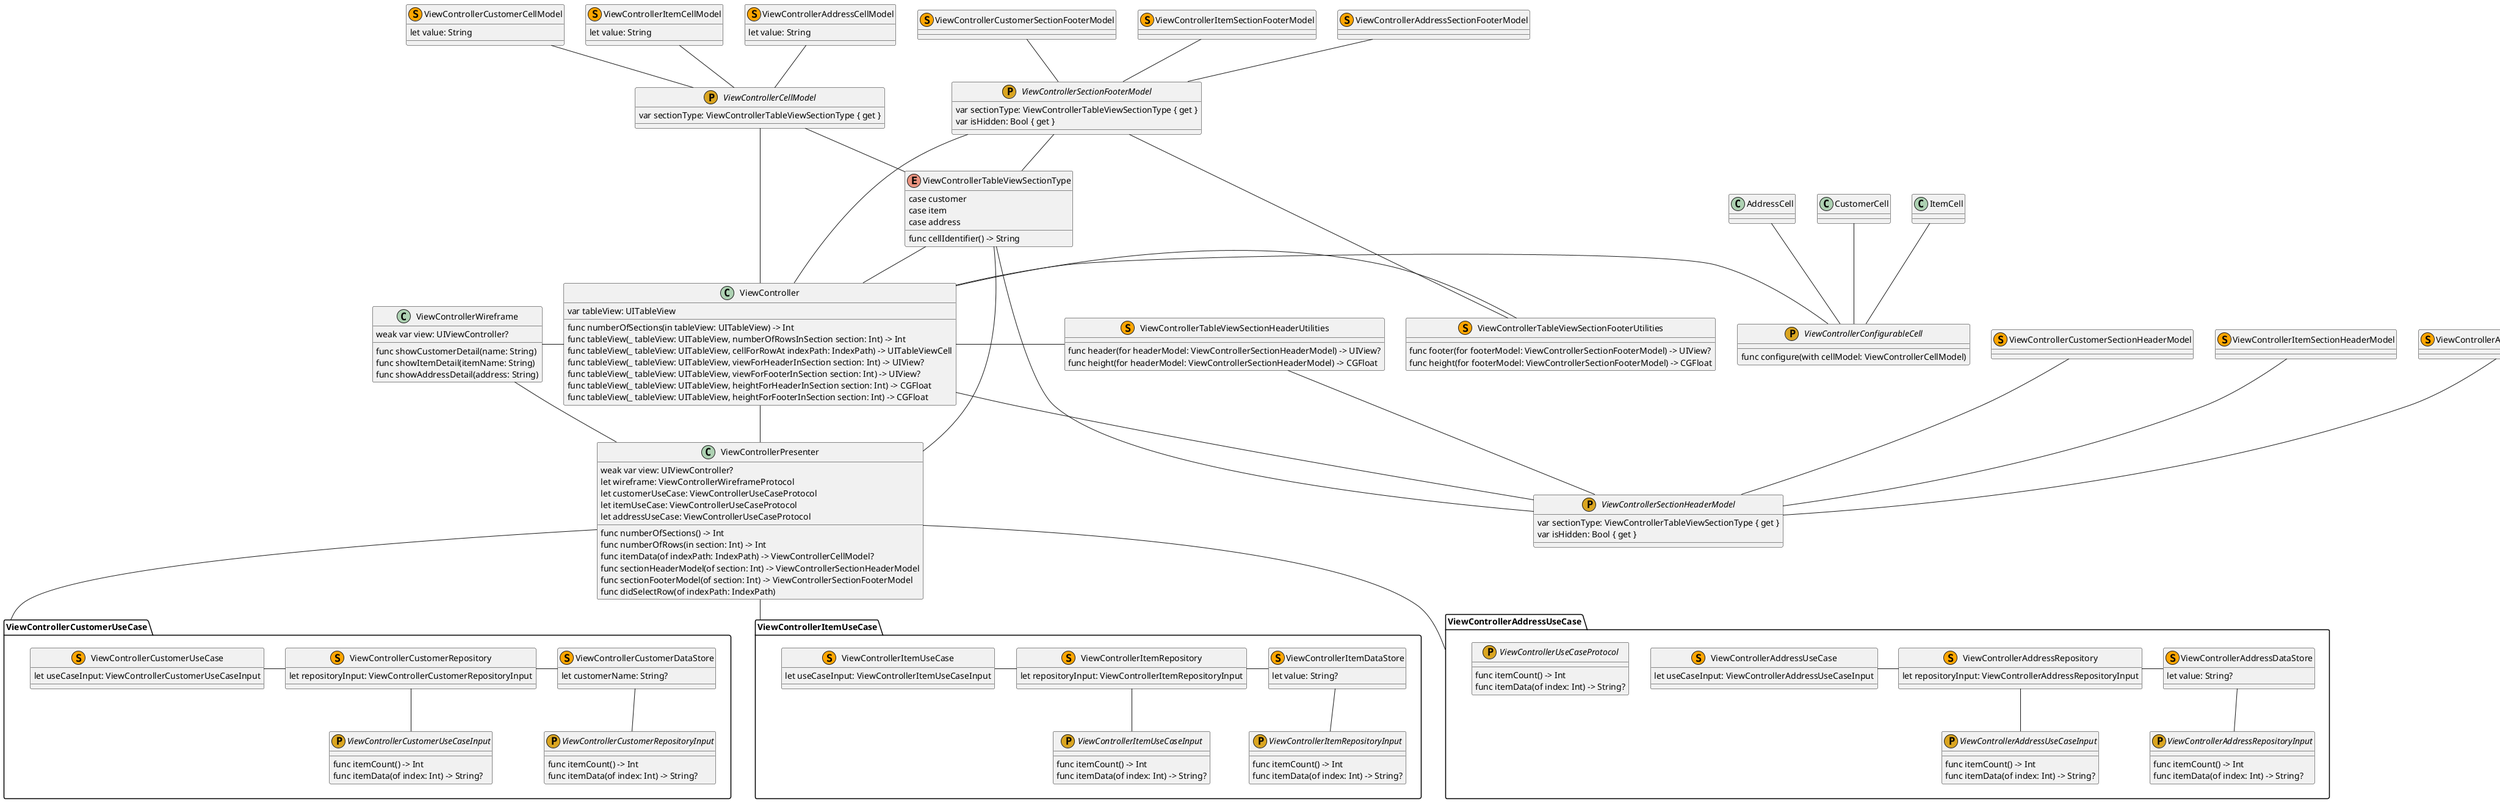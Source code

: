 @startuml

class CustomerCell {

}

class ItemCell {

}

class AddressCell {

}

abstract ViewControllerConfigurableCell << (P, GoldenRod) >> {
    func configure(with cellModel: ViewControllerCellModel)
}

CustomerCell -down- ViewControllerConfigurableCell
ItemCell -down- ViewControllerConfigurableCell
AddressCell -down- ViewControllerConfigurableCell


class ViewControllerCustomerCellModel << (S, Orange) >> {
    let value: String
}

class ViewControllerItemCellModel << (S, Orange) >> {
    let value: String
}

class ViewControllerAddressCellModel << (S, Orange) >> {
    let value: String
}

abstract ViewControllerCellModel<< (P, GoldenRod) >> {
    var sectionType: ViewControllerTableViewSectionType { get }
}

ViewControllerCustomerCellModel -down- ViewControllerCellModel
ViewControllerItemCellModel -down- ViewControllerCellModel
ViewControllerAddressCellModel -down- ViewControllerCellModel

class ViewControllerCustomerSectionHeaderModel << (S, Orange) >> {
}

class ViewControllerItemSectionHeaderModel << (S, Orange) >> {
}

class ViewControllerAddressSectionHeaderModel << (S, Orange) >> {
}

abstract ViewControllerSectionHeaderModel << (P, GoldenRod) >> {
    var sectionType: ViewControllerTableViewSectionType { get }
    var isHidden: Bool { get }
}

ViewControllerCustomerSectionHeaderModel -down-ViewControllerSectionHeaderModel
ViewControllerItemSectionHeaderModel -down-ViewControllerSectionHeaderModel
ViewControllerAddressSectionHeaderModel -down-ViewControllerSectionHeaderModel

class ViewControllerCustomerSectionFooterModel << (S, Orange) >> {
}

class ViewControllerItemSectionFooterModel << (S, Orange) >> {
}

class ViewControllerAddressSectionFooterModel << (S, Orange) >> {
}

abstract ViewControllerSectionFooterModel << (P, GoldenRod) >> {
    var sectionType: ViewControllerTableViewSectionType { get }
    var isHidden: Bool { get }
}

ViewControllerCustomerSectionFooterModel -down- ViewControllerSectionFooterModel
ViewControllerItemSectionFooterModel -down- ViewControllerSectionFooterModel
ViewControllerAddressSectionFooterModel -down- ViewControllerSectionFooterModel

enum ViewControllerTableViewSectionType {
    case customer
    case item
    case address

    func cellIdentifier() -> String
}

ViewControllerCellModel -down- ViewControllerTableViewSectionType
ViewControllerSectionHeaderModel -down- ViewControllerTableViewSectionType
ViewControllerSectionFooterModel -down- ViewControllerTableViewSectionType

class ViewControllerWireframe {
    weak var view: UIViewController?

    func showCustomerDetail(name: String)
    func showItemDetail(itemName: String)
    func showAddressDetail(address: String)
}

class ViewController {
    var tableView: UITableView
    func numberOfSections(in tableView: UITableView) -> Int
    func tableView(_ tableView: UITableView, numberOfRowsInSection section: Int) -> Int
    func tableView(_ tableView: UITableView, cellForRowAt indexPath: IndexPath) -> UITableViewCell
    func tableView(_ tableView: UITableView, viewForHeaderInSection section: Int) -> UIView?
    func tableView(_ tableView: UITableView, viewForFooterInSection section: Int) -> UIView?
    func tableView(_ tableView: UITableView, heightForHeaderInSection section: Int) -> CGFloat
    func tableView(_ tableView: UITableView, heightForFooterInSection section: Int) -> CGFloat

}

class ViewControllerPresenter {
    weak var view: UIViewController?
    let wireframe: ViewControllerWireframeProtocol
    let customerUseCase: ViewControllerUseCaseProtocol
    let itemUseCase: ViewControllerUseCaseProtocol
    let addressUseCase: ViewControllerUseCaseProtocol

    func numberOfSections() -> Int
    func numberOfRows(in section: Int) -> Int
    func itemData(of indexPath: IndexPath) -> ViewControllerCellModel?
    func sectionHeaderModel(of section: Int) -> ViewControllerSectionHeaderModel
    func sectionFooterModel(of section: Int) -> ViewControllerSectionFooterModel
    func didSelectRow(of indexPath: IndexPath)
}

nameSpace ViewControllerCustomerUseCase{
    class ViewControllerCustomerUseCase << (S, Orange) >> {
        let useCaseInput: ViewControllerCustomerUseCaseInput
    }

    abstract ViewControllerCustomerUseCaseInput << (P, GoldenRod) >> {
        func itemCount() -> Int
        func itemData(of index: Int) -> String?
    }

    class ViewControllerCustomerRepository << (S, Orange) >> {
        let repositoryInput: ViewControllerCustomerRepositoryInput
    }

    abstract ViewControllerCustomerRepositoryInput << (P, GoldenRod) >> {
        func itemCount() -> Int
        func itemData(of index: Int) -> String?
    }

    class ViewControllerCustomerDataStore << (S, Orange) >> {
        let customerName: String?
    }

    ViewControllerCustomerUseCase -right- ViewControllerCustomerRepository
    ViewControllerCustomerRepository -right- ViewControllerCustomerDataStore

    ViewControllerCustomerUseCaseInput -up- ViewControllerCustomerRepository
    ViewControllerCustomerRepositoryInput -up- ViewControllerCustomerDataStore
}

namespace ViewControllerItemUseCase {
    class ViewControllerItemUseCase << (S, Orange) >> {
        let useCaseInput: ViewControllerItemUseCaseInput
    }

    abstract ViewControllerItemUseCaseInput << (P, GoldenRod) >> {
        func itemCount() -> Int
        func itemData(of index: Int) -> String?
    }

    class ViewControllerItemRepository << (S, Orange) >> {
        let repositoryInput: ViewControllerItemRepositoryInput
    }

    abstract ViewControllerItemRepositoryInput << (P, GoldenRod) >> {
        func itemCount() -> Int
        func itemData(of index: Int) -> String?
    }

    class ViewControllerItemDataStore << (S, Orange) >> {
        let value: String?
    }

    ViewControllerItemUseCase -right- ViewControllerItemRepository
    ViewControllerItemRepository -right- ViewControllerItemDataStore

    ViewControllerItemUseCaseInput -up- ViewControllerItemRepository
    ViewControllerItemRepositoryInput -up- ViewControllerItemDataStore
}

namespace ViewControllerAddressUseCase {
    class ViewControllerAddressUseCase << (S, Orange) >> {
        let useCaseInput: ViewControllerAddressUseCaseInput
    }

    abstract ViewControllerAddressUseCaseInput << (P, GoldenRod) >> {
        func itemCount() -> Int
        func itemData(of index: Int) -> String?
    }

    class ViewControllerAddressRepository << (S, Orange) >> {
        let repositoryInput: ViewControllerAddressRepositoryInput
    }

    abstract ViewControllerAddressRepositoryInput << (P, GoldenRod) >> {
        func itemCount() -> Int
        func itemData(of index: Int) -> String?
    }

    class ViewControllerAddressDataStore << (S, Orange) >> {
        let value: String?
    }

    abstract ViewControllerUseCaseProtocol << (P, GoldenRod) >> {
        func itemCount() -> Int
        func itemData(of index: Int) -> String?
    }

    ViewControllerAddressUseCase -right- ViewControllerAddressRepository
    ViewControllerAddressRepository -right- ViewControllerAddressDataStore

    ViewControllerAddressUseCaseInput -up- ViewControllerAddressRepository
    ViewControllerAddressRepositoryInput -up- ViewControllerAddressDataStore
}

class ViewControllerTableViewSectionHeaderUtilities << (S, Orange) >> {
    func header(for headerModel: ViewControllerSectionHeaderModel) -> UIView?
    func height(for headerModel: ViewControllerSectionHeaderModel) -> CGFloat
}

class ViewControllerTableViewSectionFooterUtilities << (S, Orange) >> {
    func footer(for footerModel: ViewControllerSectionFooterModel) -> UIView?
    func height(for footerModel: ViewControllerSectionFooterModel) -> CGFloat
}

ViewController -down- ViewControllerPresenter
ViewController -left- ViewControllerWireframe
ViewControllerPresenter -left- ViewControllerWireframe
ViewControllerPresenter -down- ViewControllerCustomerUseCase
ViewControllerPresenter -down- ViewControllerItemUseCase
ViewControllerPresenter -down- ViewControllerAddressUseCase

ViewController - ViewControllerConfigurableCell
ViewController -up- ViewControllerCellModel
ViewController -up- ViewControllerTableViewSectionType
ViewController -up- ViewControllerSectionHeaderModel
ViewController -up- ViewControllerSectionFooterModel

ViewControllerPresenter - ViewControllerTableViewSectionType

ViewController -right- ViewControllerTableViewSectionHeaderUtilities
ViewControllerTableViewSectionHeaderUtilities - ViewControllerSectionHeaderModel
ViewController -right- ViewControllerTableViewSectionFooterUtilities
ViewControllerTableViewSectionFooterUtilities - ViewControllerSectionFooterModel

@enduml
